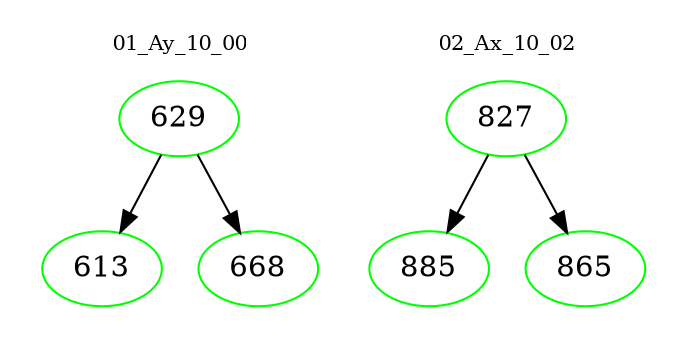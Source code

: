 digraph{
subgraph cluster_0 {
color = white
label = "01_Ay_10_00";
fontsize=10;
T0_629 [label="629", color="green"]
T0_629 -> T0_613 [color="black"]
T0_613 [label="613", color="green"]
T0_629 -> T0_668 [color="black"]
T0_668 [label="668", color="green"]
}
subgraph cluster_1 {
color = white
label = "02_Ax_10_02";
fontsize=10;
T1_827 [label="827", color="green"]
T1_827 -> T1_885 [color="black"]
T1_885 [label="885", color="green"]
T1_827 -> T1_865 [color="black"]
T1_865 [label="865", color="green"]
}
}
